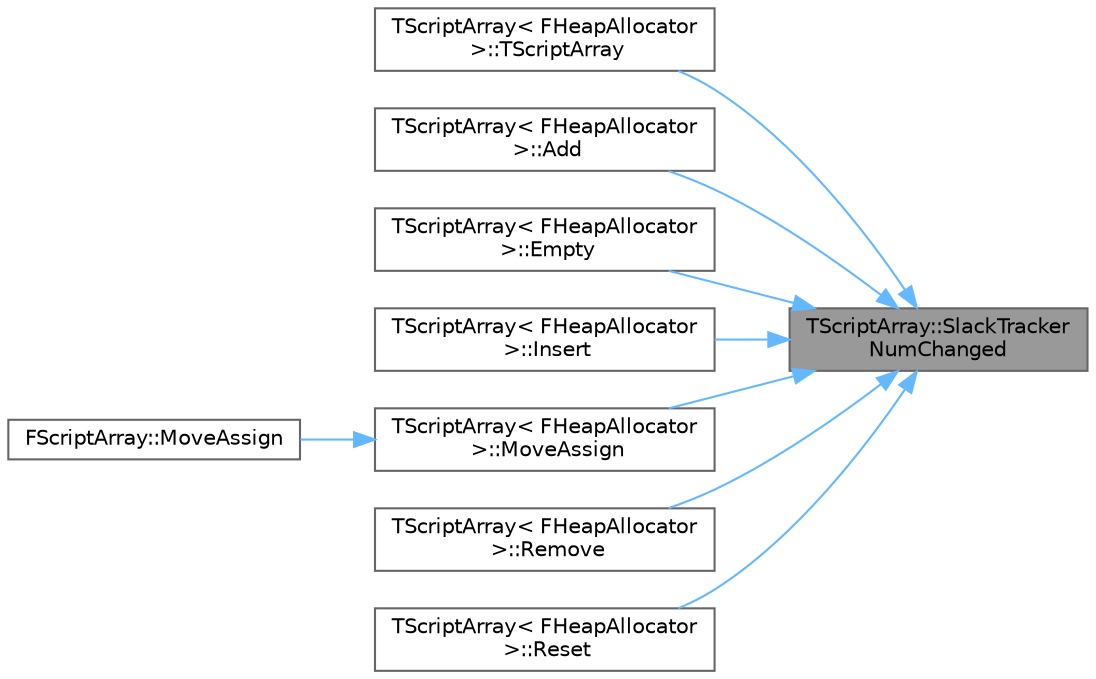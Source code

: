 digraph "TScriptArray::SlackTrackerNumChanged"
{
 // INTERACTIVE_SVG=YES
 // LATEX_PDF_SIZE
  bgcolor="transparent";
  edge [fontname=Helvetica,fontsize=10,labelfontname=Helvetica,labelfontsize=10];
  node [fontname=Helvetica,fontsize=10,shape=box,height=0.2,width=0.4];
  rankdir="RL";
  Node1 [id="Node000001",label="TScriptArray::SlackTracker\lNumChanged",height=0.2,width=0.4,color="gray40", fillcolor="grey60", style="filled", fontcolor="black",tooltip=" "];
  Node1 -> Node2 [id="edge1_Node000001_Node000002",dir="back",color="steelblue1",style="solid",tooltip=" "];
  Node2 [id="Node000002",label="TScriptArray\< FHeapAllocator\l \>::TScriptArray",height=0.2,width=0.4,color="grey40", fillcolor="white", style="filled",URL="$da/d83/classTScriptArray.html#aa22c592fdd6f4e290fd87e17d571df2e",tooltip=" "];
  Node1 -> Node3 [id="edge2_Node000001_Node000003",dir="back",color="steelblue1",style="solid",tooltip=" "];
  Node3 [id="Node000003",label="TScriptArray\< FHeapAllocator\l \>::Add",height=0.2,width=0.4,color="grey40", fillcolor="white", style="filled",URL="$da/d83/classTScriptArray.html#a3ae966d8b246d68452822a6672ac2d8d",tooltip=" "];
  Node1 -> Node4 [id="edge3_Node000001_Node000004",dir="back",color="steelblue1",style="solid",tooltip=" "];
  Node4 [id="Node000004",label="TScriptArray\< FHeapAllocator\l \>::Empty",height=0.2,width=0.4,color="grey40", fillcolor="white", style="filled",URL="$da/d83/classTScriptArray.html#a1786cc694da4bf427f837be234fc5a6a",tooltip=" "];
  Node1 -> Node5 [id="edge4_Node000001_Node000005",dir="back",color="steelblue1",style="solid",tooltip=" "];
  Node5 [id="Node000005",label="TScriptArray\< FHeapAllocator\l \>::Insert",height=0.2,width=0.4,color="grey40", fillcolor="white", style="filled",URL="$da/d83/classTScriptArray.html#ab02d653799edcfe39292683a615c8154",tooltip=" "];
  Node1 -> Node6 [id="edge5_Node000001_Node000006",dir="back",color="steelblue1",style="solid",tooltip=" "];
  Node6 [id="Node000006",label="TScriptArray\< FHeapAllocator\l \>::MoveAssign",height=0.2,width=0.4,color="grey40", fillcolor="white", style="filled",URL="$da/d83/classTScriptArray.html#aa1ddc521652cedda8a47e8d458232cdc",tooltip=" "];
  Node6 -> Node7 [id="edge6_Node000006_Node000007",dir="back",color="steelblue1",style="solid",tooltip=" "];
  Node7 [id="Node000007",label="FScriptArray::MoveAssign",height=0.2,width=0.4,color="grey40", fillcolor="white", style="filled",URL="$d4/de7/classFScriptArray.html#aee81ccb14f476e11b396fa2405b8755e",tooltip=" "];
  Node1 -> Node8 [id="edge7_Node000001_Node000008",dir="back",color="steelblue1",style="solid",tooltip=" "];
  Node8 [id="Node000008",label="TScriptArray\< FHeapAllocator\l \>::Remove",height=0.2,width=0.4,color="grey40", fillcolor="white", style="filled",URL="$da/d83/classTScriptArray.html#a5dd011ee3e984995cffea93f5e228a22",tooltip=" "];
  Node1 -> Node9 [id="edge8_Node000001_Node000009",dir="back",color="steelblue1",style="solid",tooltip=" "];
  Node9 [id="Node000009",label="TScriptArray\< FHeapAllocator\l \>::Reset",height=0.2,width=0.4,color="grey40", fillcolor="white", style="filled",URL="$da/d83/classTScriptArray.html#a186c592bbea51045bc4c9f6a95f5c1ae",tooltip=" "];
}
